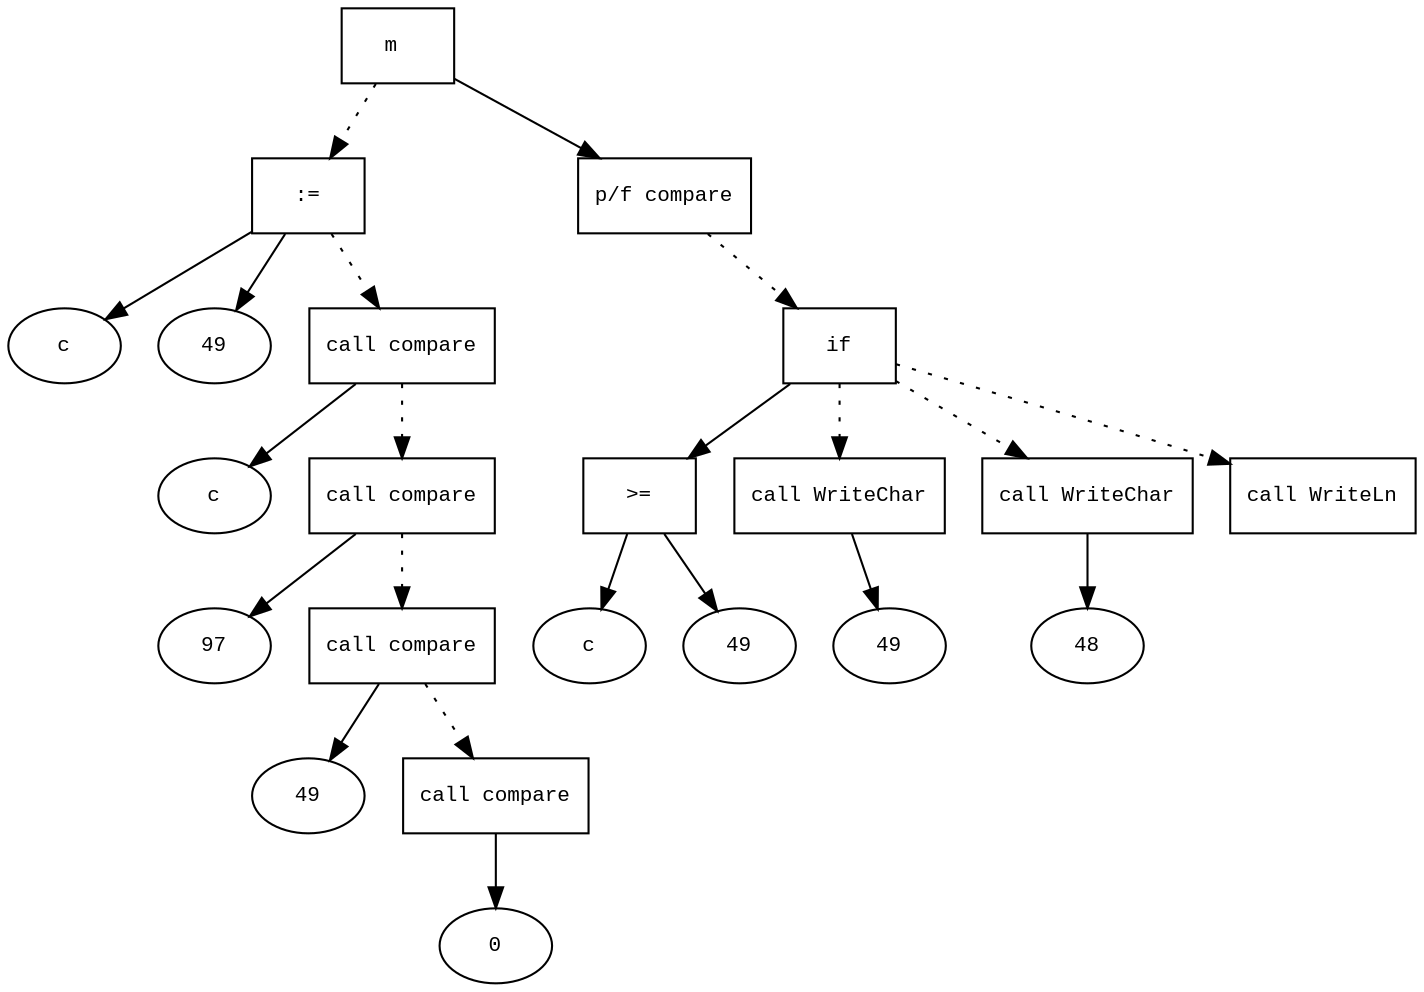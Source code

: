 digraph AST {
  graph [fontname="Times New Roman",fontsize=10];
  node  [fontname="Courier New",fontsize=10];
  edge  [fontname="Times New Roman",fontsize=10];

  node0 [label="m ",shape=box];
  node18 [label=":=",shape=box];
  node16 [label="c",shape=ellipse];
  node18->node16;
  node17 [label="49",shape=ellipse];
  node18->node17;
  node0 -> node18 [style=dotted];
  node19 [label="call compare",shape=box];
  node20 [label="c",shape=ellipse];
  node19->node20;
  node18 -> node19 [style=dotted];
  node22 [label="call compare",shape=box];
  node23 [label="97",shape=ellipse];
  node22->node23;
  node19 -> node22 [style=dotted];
  node25 [label="call compare",shape=box];
  node26 [label="49",shape=ellipse];
  node25->node26;
  node22 -> node25 [style=dotted];
  node28 [label="call compare",shape=box];
  node29 [label="0",shape=ellipse];
  node28->node29;
  node25 -> node28 [style=dotted];
  node3 [label="p/f compare",shape=box];
  node13 [label="if",shape=box];
  node6 [label=">=",shape=box];
  node4 [label="c",shape=ellipse];
  node6->node4;
  node5 [label="49",shape=ellipse];
  node6->node5;
  node13->node6;
  node7 [label="call WriteChar",shape=box];
  node8 [label="49",shape=ellipse];
  node7->node8;
  node13 -> node7 [style=dotted];
  node10 [label="call WriteChar",shape=box];
  node11 [label="48",shape=ellipse];
  node10->node11;
  node13 -> node10 [style=dotted];
  node3 -> node13 [style=dotted];
  node14 [label="call WriteLn",shape=box];
  node13 -> node14 [style=dotted];
  node0 -> node3;
}
